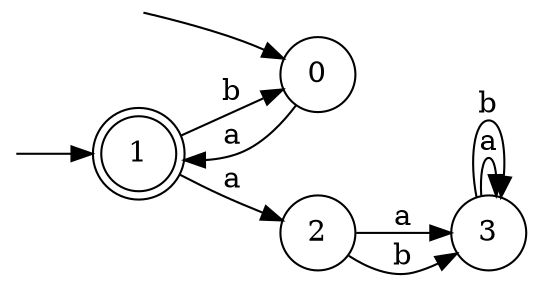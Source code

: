 digraph finite_state_machine {
rankdir=LR;
size="8,5"
node [shape = doublecircle];
	1;
node [shape = circle];
P0 [shape = point, style=filed,color=white];
P0 -> 0 [ label = "" ];
P1 [shape = point, style=filed,color=white];
P1 -> 1 [ label = "" ];
0 -> 1 [ label = "a" ];
1 -> 2 [ label = "a" ];
1 -> 0 [ label = "b" ];
2 -> 3 [ label = "a" ];
2 -> 3 [ label = "b" ];
3 -> 3 [ label = "a" ];
3 -> 3 [ label = "b" ];
}
